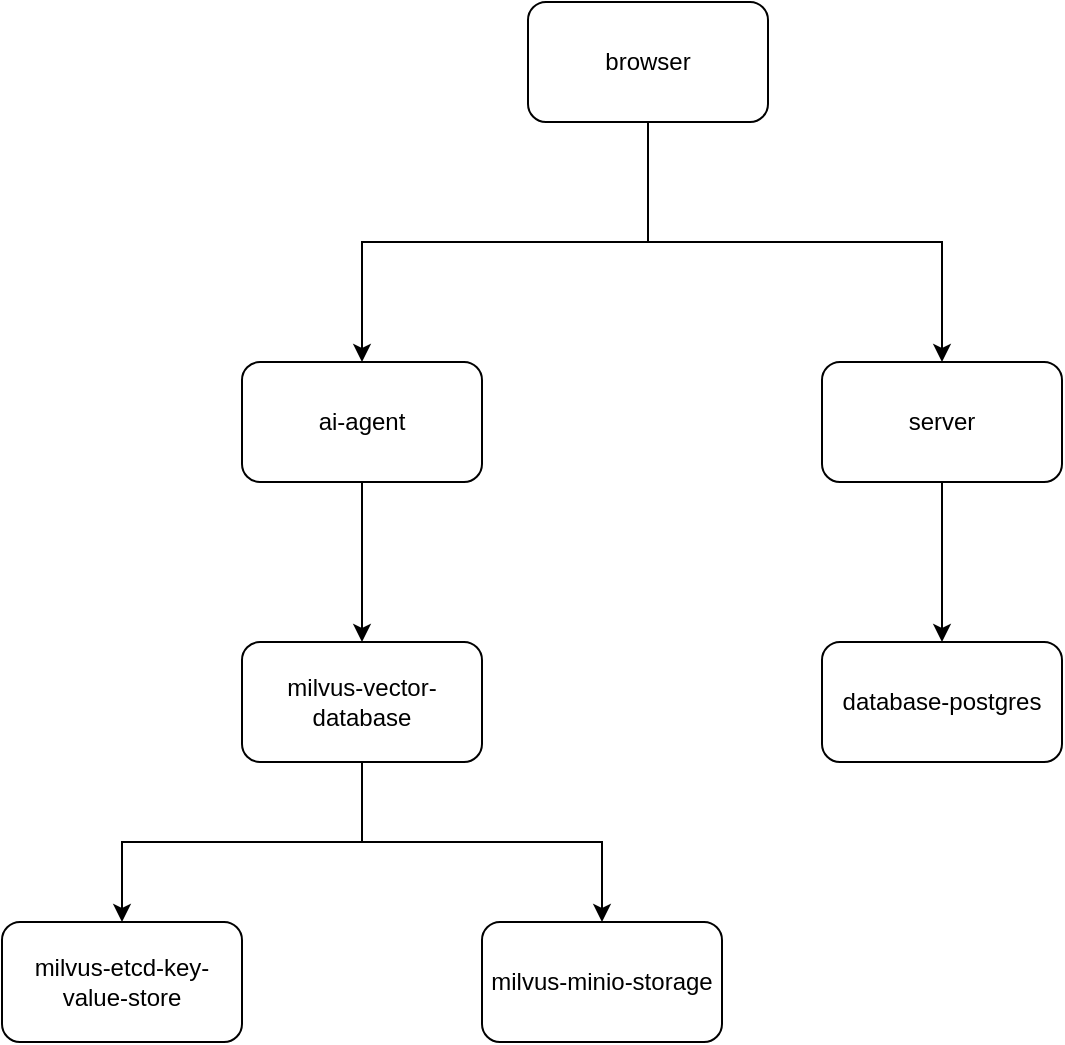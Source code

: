 <mxfile version="26.1.1">
  <diagram name="Page-1" id="1eogrRhS1neUx5eljg03">
    <mxGraphModel dx="1242" dy="819" grid="1" gridSize="10" guides="1" tooltips="1" connect="1" arrows="1" fold="1" page="1" pageScale="1" pageWidth="827" pageHeight="1169" math="0" shadow="0">
      <root>
        <mxCell id="0" />
        <mxCell id="1" parent="0" />
        <mxCell id="cJEXO5ZyTE3YO7j5iBQj-5" value="" style="edgeStyle=orthogonalEdgeStyle;rounded=0;orthogonalLoop=1;jettySize=auto;html=1;" parent="1" source="cJEXO5ZyTE3YO7j5iBQj-2" target="cJEXO5ZyTE3YO7j5iBQj-4" edge="1">
          <mxGeometry relative="1" as="geometry" />
        </mxCell>
        <mxCell id="cJEXO5ZyTE3YO7j5iBQj-7" value="" style="edgeStyle=orthogonalEdgeStyle;rounded=0;orthogonalLoop=1;jettySize=auto;html=1;" parent="1" source="cJEXO5ZyTE3YO7j5iBQj-2" target="cJEXO5ZyTE3YO7j5iBQj-6" edge="1">
          <mxGeometry relative="1" as="geometry" />
        </mxCell>
        <mxCell id="cJEXO5ZyTE3YO7j5iBQj-2" value="milvus-vector-database" style="rounded=1;whiteSpace=wrap;html=1;" parent="1" vertex="1">
          <mxGeometry x="210" y="510" width="120" height="60" as="geometry" />
        </mxCell>
        <mxCell id="cJEXO5ZyTE3YO7j5iBQj-4" value="milvus-etcd-key-value-store" style="whiteSpace=wrap;html=1;rounded=1;" parent="1" vertex="1">
          <mxGeometry x="90" y="650" width="120" height="60" as="geometry" />
        </mxCell>
        <mxCell id="cJEXO5ZyTE3YO7j5iBQj-6" value="milvus-minio-storage" style="whiteSpace=wrap;html=1;rounded=1;" parent="1" vertex="1">
          <mxGeometry x="330" y="650" width="120" height="60" as="geometry" />
        </mxCell>
        <mxCell id="cJEXO5ZyTE3YO7j5iBQj-10" value="" style="edgeStyle=orthogonalEdgeStyle;rounded=0;orthogonalLoop=1;jettySize=auto;html=1;" parent="1" source="cJEXO5ZyTE3YO7j5iBQj-8" target="cJEXO5ZyTE3YO7j5iBQj-9" edge="1">
          <mxGeometry relative="1" as="geometry" />
        </mxCell>
        <mxCell id="cJEXO5ZyTE3YO7j5iBQj-8" value="server" style="rounded=1;whiteSpace=wrap;html=1;" parent="1" vertex="1">
          <mxGeometry x="500" y="370" width="120" height="60" as="geometry" />
        </mxCell>
        <mxCell id="cJEXO5ZyTE3YO7j5iBQj-9" value="database-postgres" style="whiteSpace=wrap;html=1;rounded=1;" parent="1" vertex="1">
          <mxGeometry x="500" y="510" width="120" height="60" as="geometry" />
        </mxCell>
        <mxCell id="cJEXO5ZyTE3YO7j5iBQj-12" style="edgeStyle=orthogonalEdgeStyle;rounded=0;orthogonalLoop=1;jettySize=auto;html=1;entryX=0.5;entryY=0;entryDx=0;entryDy=0;" parent="1" source="cJEXO5ZyTE3YO7j5iBQj-11" target="cJEXO5ZyTE3YO7j5iBQj-2" edge="1">
          <mxGeometry relative="1" as="geometry" />
        </mxCell>
        <mxCell id="cJEXO5ZyTE3YO7j5iBQj-11" value="ai-agent" style="rounded=1;whiteSpace=wrap;html=1;" parent="1" vertex="1">
          <mxGeometry x="210" y="370" width="120" height="60" as="geometry" />
        </mxCell>
        <mxCell id="cJEXO5ZyTE3YO7j5iBQj-14" style="edgeStyle=orthogonalEdgeStyle;rounded=0;orthogonalLoop=1;jettySize=auto;html=1;exitX=0.5;exitY=1;exitDx=0;exitDy=0;" parent="1" source="cJEXO5ZyTE3YO7j5iBQj-13" target="cJEXO5ZyTE3YO7j5iBQj-8" edge="1">
          <mxGeometry relative="1" as="geometry" />
        </mxCell>
        <mxCell id="cJEXO5ZyTE3YO7j5iBQj-15" style="edgeStyle=orthogonalEdgeStyle;rounded=0;orthogonalLoop=1;jettySize=auto;html=1;entryX=0.5;entryY=0;entryDx=0;entryDy=0;" parent="1" source="cJEXO5ZyTE3YO7j5iBQj-13" target="cJEXO5ZyTE3YO7j5iBQj-11" edge="1">
          <mxGeometry relative="1" as="geometry">
            <Array as="points">
              <mxPoint x="413" y="310" />
              <mxPoint x="270" y="310" />
            </Array>
          </mxGeometry>
        </mxCell>
        <mxCell id="cJEXO5ZyTE3YO7j5iBQj-13" value="browser" style="rounded=1;whiteSpace=wrap;html=1;" parent="1" vertex="1">
          <mxGeometry x="353" y="190" width="120" height="60" as="geometry" />
        </mxCell>
      </root>
    </mxGraphModel>
  </diagram>
</mxfile>
